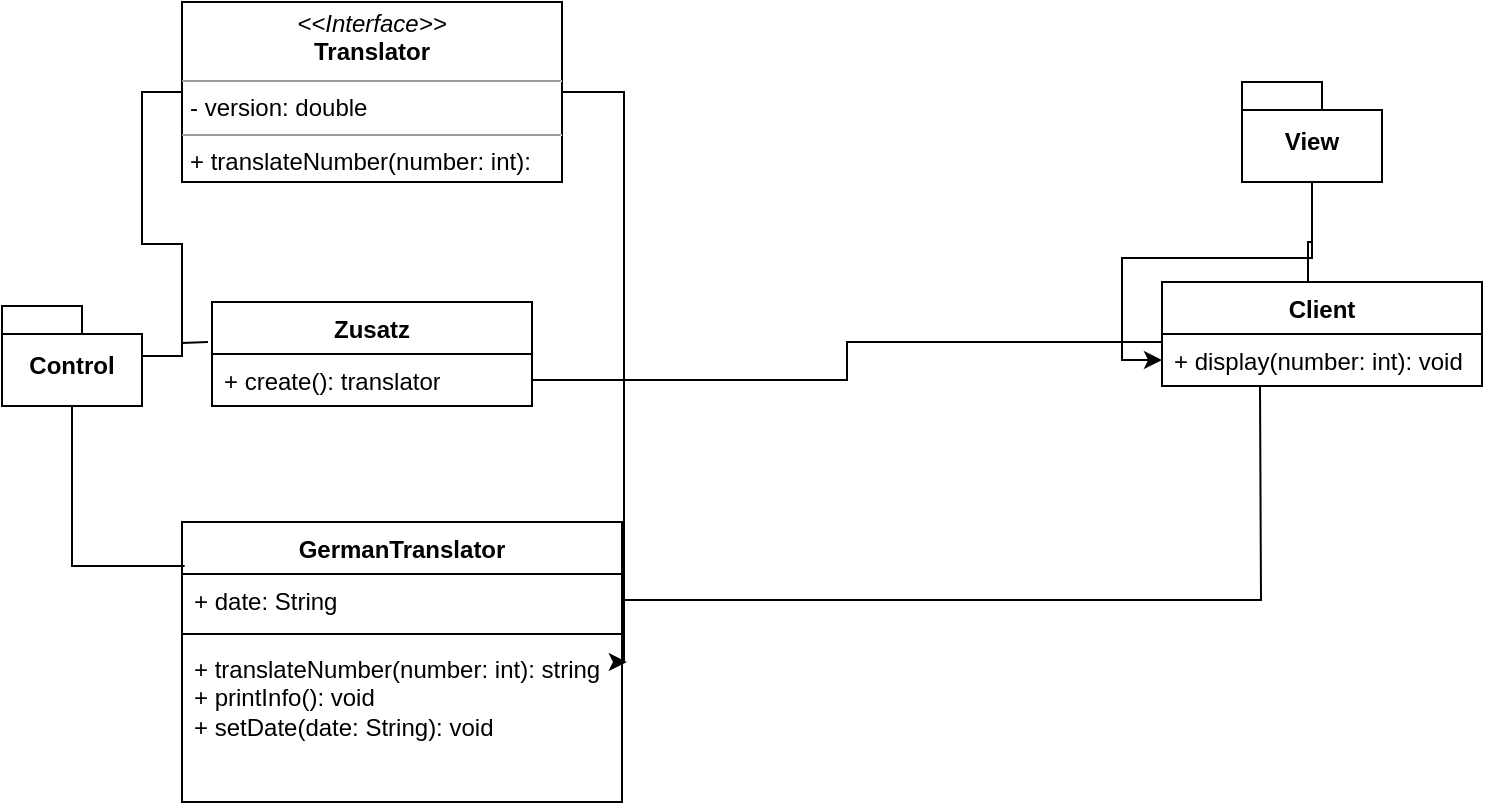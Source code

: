 <mxfile version="22.0.4" type="github">
  <diagram name="Seite-1" id="5V9SH9c3NSWFQfInE6C_">
    <mxGraphModel dx="871" dy="566" grid="1" gridSize="10" guides="1" tooltips="1" connect="1" arrows="1" fold="1" page="1" pageScale="1" pageWidth="827" pageHeight="1169" math="0" shadow="0">
      <root>
        <mxCell id="0" />
        <mxCell id="1" parent="0" />
        <mxCell id="T4spZ1vWAG2XRsaIptAK-25" style="edgeStyle=orthogonalEdgeStyle;rounded=0;orthogonalLoop=1;jettySize=auto;html=1;entryX=1.011;entryY=0.125;entryDx=0;entryDy=0;entryPerimeter=0;" edge="1" parent="1" source="U-u-RXDK0CMt0D9OdLan-10" target="T4spZ1vWAG2XRsaIptAK-4">
          <mxGeometry relative="1" as="geometry">
            <mxPoint x="320" y="380" as="targetPoint" />
            <Array as="points">
              <mxPoint x="321" y="95" />
              <mxPoint x="321" y="380" />
            </Array>
          </mxGeometry>
        </mxCell>
        <mxCell id="U-u-RXDK0CMt0D9OdLan-10" value="&lt;p style=&quot;margin:0px;margin-top:4px;text-align:center;&quot;&gt;&lt;i&gt;&amp;lt;&amp;lt;Interface&amp;gt;&amp;gt;&lt;/i&gt;&lt;br&gt;&lt;b&gt;Translator&lt;/b&gt;&lt;/p&gt;&lt;hr size=&quot;1&quot;&gt;&lt;p style=&quot;margin:0px;margin-left:4px;&quot;&gt;- version: double&lt;br&gt;&lt;/p&gt;&lt;hr size=&quot;1&quot;&gt;&lt;p style=&quot;margin:0px;margin-left:4px;&quot;&gt;+&amp;nbsp;translateNumber(number: int): String&lt;/p&gt;" style="verticalAlign=top;align=left;overflow=fill;fontSize=12;fontFamily=Helvetica;html=1;whiteSpace=wrap;" parent="1" vertex="1">
          <mxGeometry x="100" y="50" width="190" height="90" as="geometry" />
        </mxCell>
        <mxCell id="T4spZ1vWAG2XRsaIptAK-1" value="GermanTranslator" style="swimlane;fontStyle=1;align=center;verticalAlign=top;childLayout=stackLayout;horizontal=1;startSize=26;horizontalStack=0;resizeParent=1;resizeParentMax=0;resizeLast=0;collapsible=1;marginBottom=0;whiteSpace=wrap;html=1;" vertex="1" parent="1">
          <mxGeometry x="100" y="310" width="220" height="140" as="geometry" />
        </mxCell>
        <mxCell id="T4spZ1vWAG2XRsaIptAK-2" value="+ date: String" style="text;strokeColor=none;fillColor=none;align=left;verticalAlign=top;spacingLeft=4;spacingRight=4;overflow=hidden;rotatable=0;points=[[0,0.5],[1,0.5]];portConstraint=eastwest;whiteSpace=wrap;html=1;" vertex="1" parent="T4spZ1vWAG2XRsaIptAK-1">
          <mxGeometry y="26" width="220" height="26" as="geometry" />
        </mxCell>
        <mxCell id="T4spZ1vWAG2XRsaIptAK-3" value="" style="line;strokeWidth=1;fillColor=none;align=left;verticalAlign=middle;spacingTop=-1;spacingLeft=3;spacingRight=3;rotatable=0;labelPosition=right;points=[];portConstraint=eastwest;strokeColor=inherit;" vertex="1" parent="T4spZ1vWAG2XRsaIptAK-1">
          <mxGeometry y="52" width="220" height="8" as="geometry" />
        </mxCell>
        <mxCell id="T4spZ1vWAG2XRsaIptAK-4" value="+&amp;nbsp;translateNumber(number: int): string&lt;br&gt;+&amp;nbsp;printInfo(): void&lt;br&gt;+ setDate(date: String): void" style="text;strokeColor=none;fillColor=none;align=left;verticalAlign=top;spacingLeft=4;spacingRight=4;overflow=hidden;rotatable=0;points=[[0,0.5],[1,0.5]];portConstraint=eastwest;whiteSpace=wrap;html=1;" vertex="1" parent="T4spZ1vWAG2XRsaIptAK-1">
          <mxGeometry y="60" width="220" height="80" as="geometry" />
        </mxCell>
        <mxCell id="T4spZ1vWAG2XRsaIptAK-5" value="Zusatz" style="swimlane;fontStyle=1;align=center;verticalAlign=top;childLayout=stackLayout;horizontal=1;startSize=26;horizontalStack=0;resizeParent=1;resizeParentMax=0;resizeLast=0;collapsible=1;marginBottom=0;whiteSpace=wrap;html=1;" vertex="1" parent="1">
          <mxGeometry x="115" y="200" width="160" height="52" as="geometry" />
        </mxCell>
        <mxCell id="T4spZ1vWAG2XRsaIptAK-8" value="+ create(): translator" style="text;strokeColor=none;fillColor=none;align=left;verticalAlign=top;spacingLeft=4;spacingRight=4;overflow=hidden;rotatable=0;points=[[0,0.5],[1,0.5]];portConstraint=eastwest;whiteSpace=wrap;html=1;" vertex="1" parent="T4spZ1vWAG2XRsaIptAK-5">
          <mxGeometry y="26" width="160" height="26" as="geometry" />
        </mxCell>
        <mxCell id="T4spZ1vWAG2XRsaIptAK-9" value="Client" style="swimlane;fontStyle=1;align=center;verticalAlign=top;childLayout=stackLayout;horizontal=1;startSize=26;horizontalStack=0;resizeParent=1;resizeParentMax=0;resizeLast=0;collapsible=1;marginBottom=0;whiteSpace=wrap;html=1;" vertex="1" parent="1">
          <mxGeometry x="590" y="190" width="160" height="52" as="geometry" />
        </mxCell>
        <mxCell id="T4spZ1vWAG2XRsaIptAK-12" value="+ display(number: int): void" style="text;strokeColor=none;fillColor=none;align=left;verticalAlign=top;spacingLeft=4;spacingRight=4;overflow=hidden;rotatable=0;points=[[0,0.5],[1,0.5]];portConstraint=eastwest;whiteSpace=wrap;html=1;" vertex="1" parent="T4spZ1vWAG2XRsaIptAK-9">
          <mxGeometry y="26" width="160" height="26" as="geometry" />
        </mxCell>
        <mxCell id="T4spZ1vWAG2XRsaIptAK-16" value="" style="edgeStyle=orthogonalEdgeStyle;rounded=0;orthogonalLoop=1;jettySize=auto;html=1;endArrow=none;endFill=0;" edge="1" parent="1" source="T4spZ1vWAG2XRsaIptAK-13">
          <mxGeometry relative="1" as="geometry">
            <mxPoint x="113" y="220" as="targetPoint" />
          </mxGeometry>
        </mxCell>
        <mxCell id="T4spZ1vWAG2XRsaIptAK-18" value="" style="edgeStyle=orthogonalEdgeStyle;rounded=0;orthogonalLoop=1;jettySize=auto;html=1;entryX=0;entryY=0.5;entryDx=0;entryDy=0;endArrow=none;endFill=0;" edge="1" parent="1" source="T4spZ1vWAG2XRsaIptAK-13" target="U-u-RXDK0CMt0D9OdLan-10">
          <mxGeometry relative="1" as="geometry">
            <mxPoint x="90" y="90" as="targetPoint" />
          </mxGeometry>
        </mxCell>
        <mxCell id="T4spZ1vWAG2XRsaIptAK-20" value="" style="edgeStyle=orthogonalEdgeStyle;rounded=0;orthogonalLoop=1;jettySize=auto;html=1;entryX=0.006;entryY=-0.154;entryDx=0;entryDy=0;entryPerimeter=0;endArrow=none;endFill=0;" edge="1" parent="1" source="T4spZ1vWAG2XRsaIptAK-13" target="T4spZ1vWAG2XRsaIptAK-2">
          <mxGeometry relative="1" as="geometry">
            <mxPoint x="45" y="327" as="targetPoint" />
          </mxGeometry>
        </mxCell>
        <mxCell id="T4spZ1vWAG2XRsaIptAK-13" value="Control" style="shape=folder;fontStyle=1;spacingTop=10;tabWidth=40;tabHeight=14;tabPosition=left;html=1;whiteSpace=wrap;" vertex="1" parent="1">
          <mxGeometry x="10" y="202" width="70" height="50" as="geometry" />
        </mxCell>
        <mxCell id="T4spZ1vWAG2XRsaIptAK-15" value="" style="edgeStyle=orthogonalEdgeStyle;rounded=0;orthogonalLoop=1;jettySize=auto;html=1;endArrow=none;endFill=0;" edge="1" parent="1" source="T4spZ1vWAG2XRsaIptAK-14">
          <mxGeometry relative="1" as="geometry">
            <mxPoint x="663" y="190" as="targetPoint" />
            <Array as="points">
              <mxPoint x="665" y="170" />
              <mxPoint x="663" y="170" />
              <mxPoint x="663" y="190" />
            </Array>
          </mxGeometry>
        </mxCell>
        <mxCell id="T4spZ1vWAG2XRsaIptAK-29" value="" style="edgeStyle=orthogonalEdgeStyle;rounded=0;orthogonalLoop=1;jettySize=auto;html=1;" edge="1" parent="1" source="T4spZ1vWAG2XRsaIptAK-14" target="T4spZ1vWAG2XRsaIptAK-12">
          <mxGeometry relative="1" as="geometry" />
        </mxCell>
        <mxCell id="T4spZ1vWAG2XRsaIptAK-14" value="View" style="shape=folder;fontStyle=1;spacingTop=10;tabWidth=40;tabHeight=14;tabPosition=left;html=1;whiteSpace=wrap;" vertex="1" parent="1">
          <mxGeometry x="630" y="90" width="70" height="50" as="geometry" />
        </mxCell>
        <mxCell id="T4spZ1vWAG2XRsaIptAK-24" style="edgeStyle=orthogonalEdgeStyle;rounded=0;orthogonalLoop=1;jettySize=auto;html=1;exitX=1;exitY=0.5;exitDx=0;exitDy=0;entryX=0;entryY=0.154;entryDx=0;entryDy=0;entryPerimeter=0;endArrow=none;endFill=0;" edge="1" parent="1" source="T4spZ1vWAG2XRsaIptAK-8" target="T4spZ1vWAG2XRsaIptAK-12">
          <mxGeometry relative="1" as="geometry" />
        </mxCell>
        <mxCell id="T4spZ1vWAG2XRsaIptAK-26" style="edgeStyle=orthogonalEdgeStyle;rounded=0;orthogonalLoop=1;jettySize=auto;html=1;endArrow=none;endFill=0;" edge="1" parent="1" source="T4spZ1vWAG2XRsaIptAK-2">
          <mxGeometry relative="1" as="geometry">
            <mxPoint x="639" y="242" as="targetPoint" />
          </mxGeometry>
        </mxCell>
      </root>
    </mxGraphModel>
  </diagram>
</mxfile>
